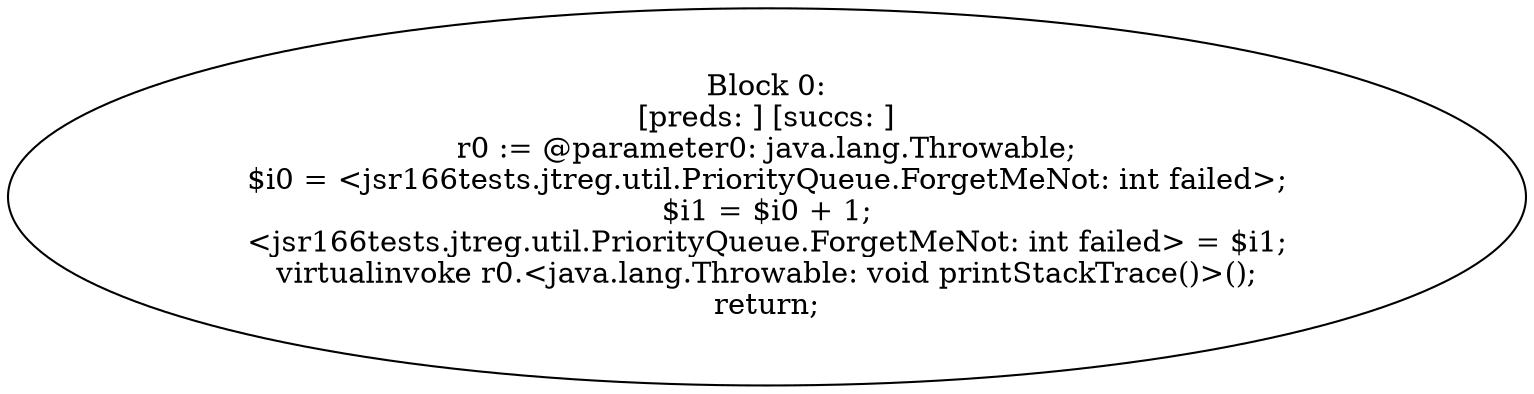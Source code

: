 digraph "unitGraph" {
    "Block 0:
[preds: ] [succs: ]
r0 := @parameter0: java.lang.Throwable;
$i0 = <jsr166tests.jtreg.util.PriorityQueue.ForgetMeNot: int failed>;
$i1 = $i0 + 1;
<jsr166tests.jtreg.util.PriorityQueue.ForgetMeNot: int failed> = $i1;
virtualinvoke r0.<java.lang.Throwable: void printStackTrace()>();
return;
"
}
